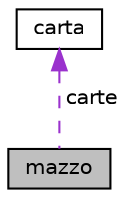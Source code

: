 digraph "mazzo"
{
  edge [fontname="Helvetica",fontsize="10",labelfontname="Helvetica",labelfontsize="10"];
  node [fontname="Helvetica",fontsize="10",shape=record];
  Node1 [label="mazzo",height=0.2,width=0.4,color="black", fillcolor="grey75", style="filled", fontcolor="black"];
  Node2 -> Node1 [dir="back",color="darkorchid3",fontsize="10",style="dashed",label=" carte" ,fontname="Helvetica"];
  Node2 [label="carta",height=0.2,width=0.4,color="black", fillcolor="white", style="filled",URL="$structcarta.html",tooltip="Struttura della singola carta. "];
}
